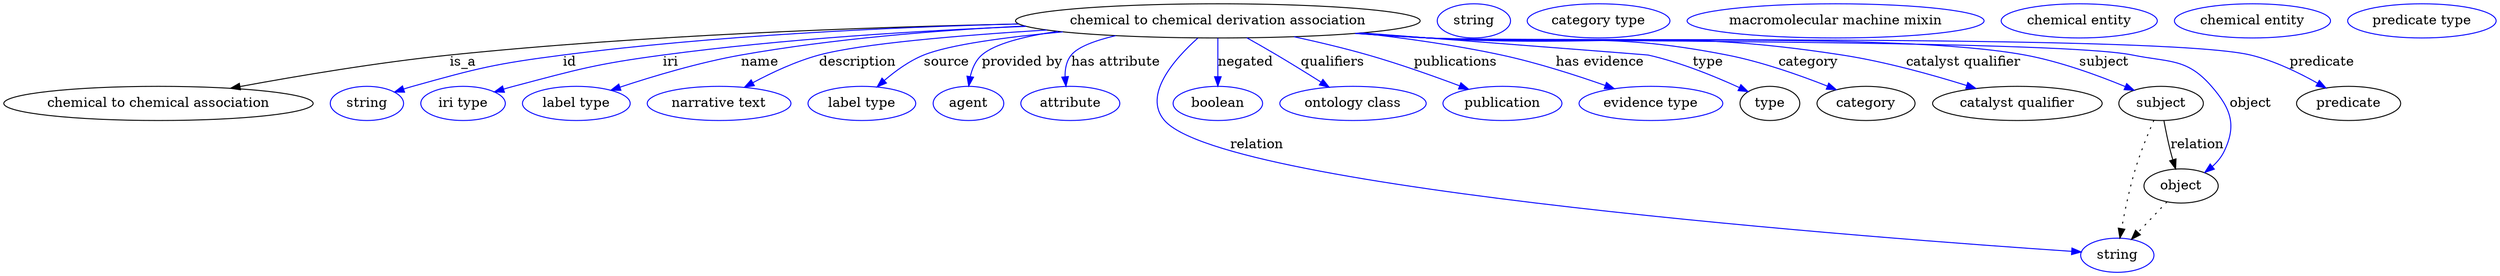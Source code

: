 digraph {
	graph [bb="0,0,2618.5,283"];
	node [label="\N"];
	"chemical to chemical derivation association"	[height=0.5,
		label="chemical to chemical derivation association",
		pos="1275.5,265",
		width=5.9036];
	"chemical to chemical association"	[height=0.5,
		pos="162.49,178",
		width=4.5135];
	"chemical to chemical derivation association" -> "chemical to chemical association"	[label=is_a,
		lp="482.49,221.5",
		pos="e,238.23,193.95 1066.4,261.73 903.19,258.31 670.93,249.86 468.49,229 393.67,221.29 309.37,207.1 248.22,195.81"];
	id	[color=blue,
		height=0.5,
		label=string,
		pos="381.49,178",
		width=1.0652];
	"chemical to chemical derivation association" -> id	[color=blue,
		label=id,
		lp="594.49,221.5",
		pos="e,410.48,189.97 1066.2,261.77 929.51,258.24 747.32,249.63 587.49,229 516.34,219.82 498.56,215.35 429.49,196 426.38,195.13 423.18,\
194.16 419.98,193.14",
		style=solid];
	iri	[color=blue,
		height=0.5,
		label="iri type",
		pos="482.49,178",
		width=1.2277];
	"chemical to chemical derivation association" -> iri	[color=blue,
		label=iri,
		lp="700.49,221.5",
		pos="e,515.41,190.14 1074.1,259.21 961.47,254.71 818.73,245.96 692.49,229 621.82,219.5 604.41,214.25 535.49,196 532.11,195.11 528.64,\
194.13 525.16,193.11",
		style=solid];
	name	[color=blue,
		height=0.5,
		label="label type",
		pos="601.49,178",
		width=1.5707];
	"chemical to chemical derivation association" -> name	[color=blue,
		label=name,
		lp="794.49,221.5",
		pos="e,637.74,191.92 1072.6,259.58 980.96,255.08 871.71,246.25 774.49,229 730.64,221.22 682.03,206.62 647.53,195.2",
		style=solid];
	description	[color=blue,
		height=0.5,
		label="narrative text",
		pos="751.49,178",
		width=2.0943];
	"chemical to chemical derivation association" -> description	[color=blue,
		label=description,
		lp="896.99,221.5",
		pos="e,778.08,194.98 1095.7,255.39 1003.3,249.68 900.93,241.01 856.49,229 832.26,222.45 806.8,210.47 787.02,199.88",
		style=solid];
	source	[color=blue,
		height=0.5,
		label="label type",
		pos="901.49,178",
		width=1.5707];
	"chemical to chemical derivation association" -> source	[color=blue,
		label=source,
		lp="990.49,221.5",
		pos="e,917.52,195.41 1112.6,253.43 1053,247.9 993.58,239.95 966.49,229 951.26,222.84 936.55,212.08 924.99,202.11",
		style=solid];
	"provided by"	[color=blue,
		height=0.5,
		label=agent,
		pos="1013.5,178",
		width=1.0291];
	"chemical to chemical derivation association" -> "provided by"	[color=blue,
		label="provided by",
		lp="1070,221.5",
		pos="e,1013.7,196.34 1107.4,253.93 1071.9,248.74 1041.1,240.89 1027.5,229 1020.9,223.26 1017.3,214.72 1015.4,206.32",
		style=solid];
	"has attribute"	[color=blue,
		height=0.5,
		label=attribute,
		pos="1120.5,178",
		width=1.4443];
	"chemical to chemical derivation association" -> "has attribute"	[color=blue,
		label="has attribute",
		lp="1168.5,221.5",
		pos="e,1115.9,196.1 1168.2,249.46 1146.7,244.36 1128.5,237.66 1121.5,229 1116.3,222.66 1114.8,214.21 1115,206.07",
		style=solid];
	relation	[color=blue,
		height=0.5,
		label=string,
		pos="2218.5,18",
		width=1.0652];
	"chemical to chemical derivation association" -> relation	[color=blue,
		label=relation,
		lp="1316.5,134.5",
		pos="e,2180.6,21.45 1254.3,246.74 1230,224.86 1196.2,186.78 1219.5,160 1282.9,87.007 1980.2,35.031 2170.6,22.122",
		style=solid];
	negated	[color=blue,
		height=0.5,
		label=boolean,
		pos="1275.5,178",
		width=1.2999];
	"chemical to chemical derivation association" -> negated	[color=blue,
		label=negated,
		lp="1304.5,221.5",
		pos="e,1275.5,196.18 1275.5,246.8 1275.5,235.16 1275.5,219.55 1275.5,206.24",
		style=solid];
	qualifiers	[color=blue,
		height=0.5,
		label="ontology class",
		pos="1416.5,178",
		width=2.1304];
	"chemical to chemical derivation association" -> qualifiers	[color=blue,
		label=qualifiers,
		lp="1396,221.5",
		pos="e,1391.8,195.09 1306.3,247.04 1316.3,241.4 1327.4,235.03 1337.5,229 1352.6,219.98 1369,209.64 1383,200.72",
		style=solid];
	publications	[color=blue,
		height=0.5,
		label=publication,
		pos="1573.5,178",
		width=1.7332];
	"chemical to chemical derivation association" -> publications	[color=blue,
		label=publications,
		lp="1524.5,221.5",
		pos="e,1538.2,192.98 1355.5,248.3 1380.7,242.83 1408.4,236.23 1433.5,229 1465.7,219.71 1501.3,206.96 1528.6,196.66",
		style=solid];
	"has evidence"	[color=blue,
		height=0.5,
		label="evidence type",
		pos="1729.5,178",
		width=2.0943];
	"chemical to chemical derivation association" -> "has evidence"	[color=blue,
		label="has evidence",
		lp="1676,221.5",
		pos="e,1691,193.53 1424.1,252.12 1471.8,246.8 1524.7,239.34 1572.5,229 1609.7,220.96 1650.7,207.76 1681.4,196.95",
		style=solid];
	type	[height=0.5,
		pos="1854.5,178",
		width=0.86659];
	"chemical to chemical derivation association" -> type	[color=blue,
		label=type,
		lp="1789.5,221.5",
		pos="e,1831.6,190.42 1427,252.37 1557.3,242.34 1724.6,229.42 1726.5,229 1760.3,221.43 1797,206.33 1822.4,194.69",
		style=solid];
	category	[height=0.5,
		pos="1955.5,178",
		width=1.4263];
	"chemical to chemical derivation association" -> category	[color=blue,
		label=category,
		lp="1895,221.5",
		pos="e,1924.3,192.47 1425,252.16 1449.2,250.36 1474.1,248.57 1497.5,247 1636.1,237.7 1673.2,255.75 1809.5,229 1846.1,221.81 1886.1,207.65 \
1914.9,196.23",
		style=solid];
	"catalyst qualifier"	[height=0.5,
		pos="2113.5,178",
		width=2.4734];
	"chemical to chemical derivation association" -> "catalyst qualifier"	[color=blue,
		label="catalyst qualifier",
		lp="2058,221.5",
		pos="e,2070.1,193.84 1422.6,252.01 1447.6,250.18 1473.3,248.43 1497.5,247 1689.8,235.65 1740.2,258.57 1930.5,229 1975,222.09 2024.1,208.31 \
2060.2,196.96",
		style=solid];
	subject	[height=0.5,
		pos="2264.5,178",
		width=1.2277];
	"chemical to chemical derivation association" -> subject	[color=blue,
		label=subject,
		lp="2204.5,221.5",
		pos="e,2236.1,191.94 1421.1,251.85 1446.6,250.01 1472.8,248.3 1497.5,247 1636.2,239.69 1985.9,254.38 2122.5,229 2158.9,222.23 2198.6,\
207.62 2226.7,195.94",
		style=solid];
	object	[height=0.5,
		pos="2285.5,91",
		width=1.0832];
	"chemical to chemical derivation association" -> object	[color=blue,
		label=object,
		lp="2358.5,178",
		pos="e,2310.4,105.25 1420.5,251.8 1446.1,249.96 1472.6,248.26 1497.5,247 1579.3,242.87 2154.2,245.39 2234.5,229 2273.4,221.06 2291.5,\
225.99 2317.5,196 2337.9,172.42 2344.2,155.03 2330.5,127 2327.6,121.17 2323.3,116.02 2318.4,111.6",
		style=solid];
	predicate	[height=0.5,
		pos="2461.5,178",
		width=1.5165];
	"chemical to chemical derivation association" -> predicate	[color=blue,
		label=predicate,
		lp="2433.5,221.5",
		pos="e,2437.6,194.27 1419.9,251.77 1445.7,249.92 1472.4,248.22 1497.5,247 1593.1,242.35 2265.5,251.41 2358.5,229 2383.3,223.01 2409.2,\
210.42 2428.8,199.37",
		style=solid];
	association_type	[color=blue,
		height=0.5,
		label=string,
		pos="1544.5,265",
		width=1.0652];
	association_category	[color=blue,
		height=0.5,
		label="category type",
		pos="1675.5,265",
		width=2.0762];
	"chemical to chemical derivation association_catalyst qualifier"	[color=blue,
		height=0.5,
		label="macromolecular machine mixin",
		pos="1924.5,265",
		width=4.3329];
	subject -> relation	[pos="e,2221.2,36.136 2256.9,160.24 2251,146.64 2242.9,126.88 2237.5,109 2231.2,88.265 2226.3,64.241 2223,46.231",
		style=dotted];
	subject -> object	[label=relation,
		lp="2302.5,134.5",
		pos="e,2279.7,108.98 2267.5,159.77 2269.2,150.09 2271.7,137.8 2274.5,127 2275.2,124.32 2275.9,121.53 2276.8,118.76"];
	"chemical to chemical derivation association_subject"	[color=blue,
		height=0.5,
		label="chemical entity",
		pos="2180.5,265",
		width=2.2748];
	object -> relation	[pos="e,2233.3,34.713 2270.6,74.243 2261.7,64.775 2250.2,52.56 2240.2,42.024",
		style=dotted];
	"chemical to chemical derivation association_object"	[color=blue,
		height=0.5,
		label="chemical entity",
		pos="2362.5,265",
		width=2.2748];
	"chemical to chemical derivation association_predicate"	[color=blue,
		height=0.5,
		label="predicate type",
		pos="2540.5,265",
		width=2.1665];
}
